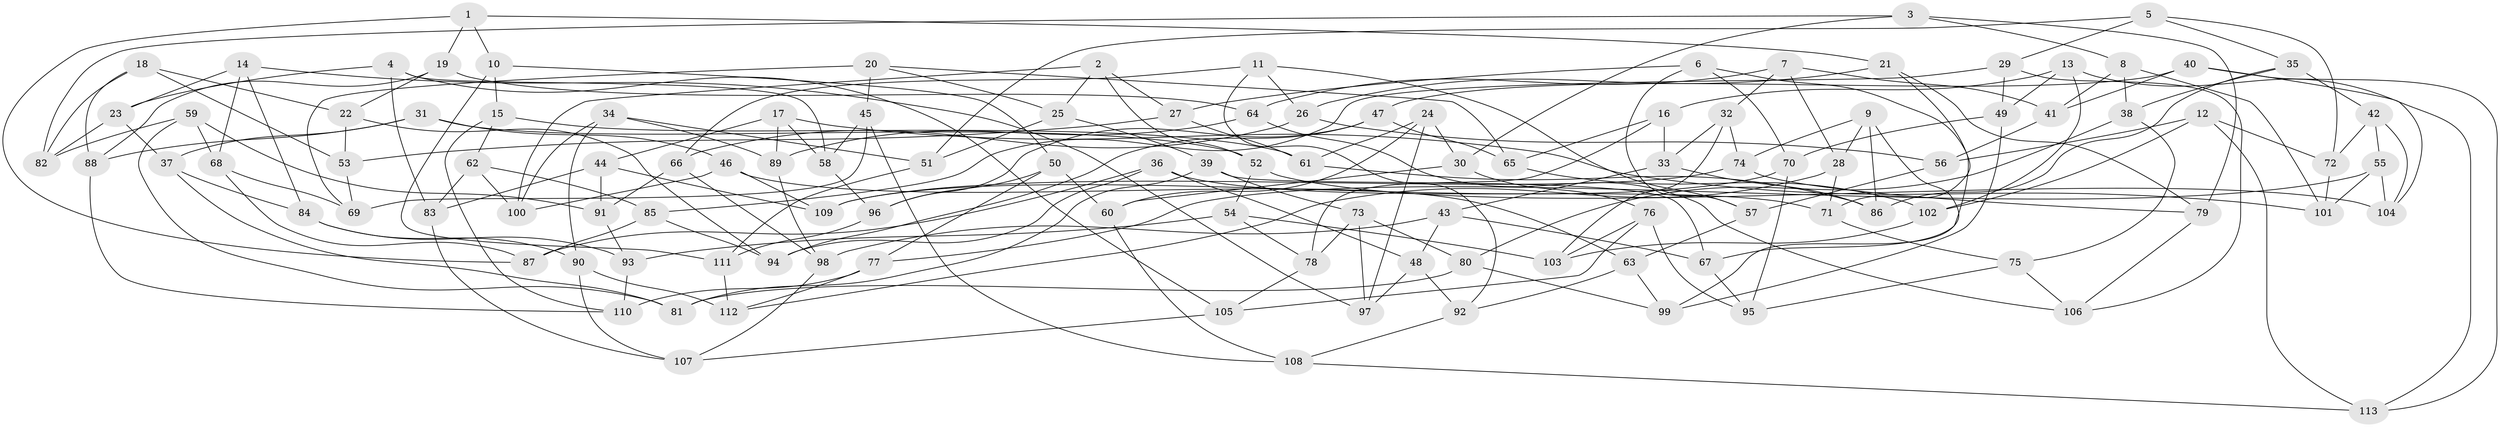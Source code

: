 // coarse degree distribution, {4: 0.39436619718309857, 6: 0.49295774647887325, 5: 0.09859154929577464, 3: 0.014084507042253521}
// Generated by graph-tools (version 1.1) at 2025/42/03/06/25 10:42:24]
// undirected, 113 vertices, 226 edges
graph export_dot {
graph [start="1"]
  node [color=gray90,style=filled];
  1;
  2;
  3;
  4;
  5;
  6;
  7;
  8;
  9;
  10;
  11;
  12;
  13;
  14;
  15;
  16;
  17;
  18;
  19;
  20;
  21;
  22;
  23;
  24;
  25;
  26;
  27;
  28;
  29;
  30;
  31;
  32;
  33;
  34;
  35;
  36;
  37;
  38;
  39;
  40;
  41;
  42;
  43;
  44;
  45;
  46;
  47;
  48;
  49;
  50;
  51;
  52;
  53;
  54;
  55;
  56;
  57;
  58;
  59;
  60;
  61;
  62;
  63;
  64;
  65;
  66;
  67;
  68;
  69;
  70;
  71;
  72;
  73;
  74;
  75;
  76;
  77;
  78;
  79;
  80;
  81;
  82;
  83;
  84;
  85;
  86;
  87;
  88;
  89;
  90;
  91;
  92;
  93;
  94;
  95;
  96;
  97;
  98;
  99;
  100;
  101;
  102;
  103;
  104;
  105;
  106;
  107;
  108;
  109;
  110;
  111;
  112;
  113;
  1 -- 21;
  1 -- 87;
  1 -- 10;
  1 -- 19;
  2 -- 52;
  2 -- 25;
  2 -- 27;
  2 -- 100;
  3 -- 82;
  3 -- 8;
  3 -- 30;
  3 -- 79;
  4 -- 23;
  4 -- 105;
  4 -- 83;
  4 -- 58;
  5 -- 35;
  5 -- 51;
  5 -- 29;
  5 -- 72;
  6 -- 27;
  6 -- 57;
  6 -- 70;
  6 -- 67;
  7 -- 41;
  7 -- 64;
  7 -- 28;
  7 -- 32;
  8 -- 38;
  8 -- 101;
  8 -- 41;
  9 -- 74;
  9 -- 86;
  9 -- 99;
  9 -- 28;
  10 -- 111;
  10 -- 50;
  10 -- 15;
  11 -- 66;
  11 -- 26;
  11 -- 57;
  11 -- 92;
  12 -- 113;
  12 -- 56;
  12 -- 72;
  12 -- 102;
  13 -- 49;
  13 -- 16;
  13 -- 102;
  13 -- 113;
  14 -- 68;
  14 -- 97;
  14 -- 23;
  14 -- 84;
  15 -- 62;
  15 -- 110;
  15 -- 61;
  16 -- 33;
  16 -- 65;
  16 -- 78;
  17 -- 89;
  17 -- 58;
  17 -- 101;
  17 -- 44;
  18 -- 22;
  18 -- 82;
  18 -- 88;
  18 -- 53;
  19 -- 22;
  19 -- 88;
  19 -- 64;
  20 -- 69;
  20 -- 25;
  20 -- 45;
  20 -- 65;
  21 -- 26;
  21 -- 79;
  21 -- 71;
  22 -- 94;
  22 -- 53;
  23 -- 82;
  23 -- 37;
  24 -- 60;
  24 -- 30;
  24 -- 97;
  24 -- 61;
  25 -- 51;
  25 -- 39;
  26 -- 56;
  26 -- 66;
  27 -- 53;
  27 -- 61;
  28 -- 112;
  28 -- 71;
  29 -- 106;
  29 -- 49;
  29 -- 85;
  30 -- 76;
  30 -- 60;
  31 -- 37;
  31 -- 46;
  31 -- 52;
  31 -- 88;
  32 -- 74;
  32 -- 33;
  32 -- 103;
  33 -- 43;
  33 -- 86;
  34 -- 89;
  34 -- 90;
  34 -- 100;
  34 -- 51;
  35 -- 86;
  35 -- 42;
  35 -- 38;
  36 -- 48;
  36 -- 87;
  36 -- 71;
  36 -- 94;
  37 -- 81;
  37 -- 84;
  38 -- 80;
  38 -- 75;
  39 -- 67;
  39 -- 81;
  39 -- 73;
  40 -- 113;
  40 -- 41;
  40 -- 47;
  40 -- 104;
  41 -- 56;
  42 -- 55;
  42 -- 72;
  42 -- 104;
  43 -- 48;
  43 -- 98;
  43 -- 67;
  44 -- 91;
  44 -- 83;
  44 -- 109;
  45 -- 69;
  45 -- 58;
  45 -- 108;
  46 -- 100;
  46 -- 109;
  46 -- 63;
  47 -- 96;
  47 -- 65;
  47 -- 94;
  48 -- 92;
  48 -- 97;
  49 -- 99;
  49 -- 70;
  50 -- 60;
  50 -- 96;
  50 -- 77;
  51 -- 111;
  52 -- 104;
  52 -- 54;
  53 -- 69;
  54 -- 103;
  54 -- 78;
  54 -- 93;
  55 -- 77;
  55 -- 101;
  55 -- 104;
  56 -- 57;
  57 -- 63;
  58 -- 96;
  59 -- 81;
  59 -- 91;
  59 -- 82;
  59 -- 68;
  60 -- 108;
  61 -- 86;
  62 -- 85;
  62 -- 100;
  62 -- 83;
  63 -- 92;
  63 -- 99;
  64 -- 106;
  64 -- 89;
  65 -- 102;
  66 -- 98;
  66 -- 91;
  67 -- 95;
  68 -- 69;
  68 -- 87;
  70 -- 109;
  70 -- 95;
  71 -- 75;
  72 -- 101;
  73 -- 80;
  73 -- 78;
  73 -- 97;
  74 -- 79;
  74 -- 109;
  75 -- 95;
  75 -- 106;
  76 -- 103;
  76 -- 95;
  76 -- 105;
  77 -- 110;
  77 -- 112;
  78 -- 105;
  79 -- 106;
  80 -- 81;
  80 -- 99;
  83 -- 107;
  84 -- 93;
  84 -- 90;
  85 -- 87;
  85 -- 94;
  88 -- 110;
  89 -- 98;
  90 -- 107;
  90 -- 112;
  91 -- 93;
  92 -- 108;
  93 -- 110;
  96 -- 111;
  98 -- 107;
  102 -- 103;
  105 -- 107;
  108 -- 113;
  111 -- 112;
}
